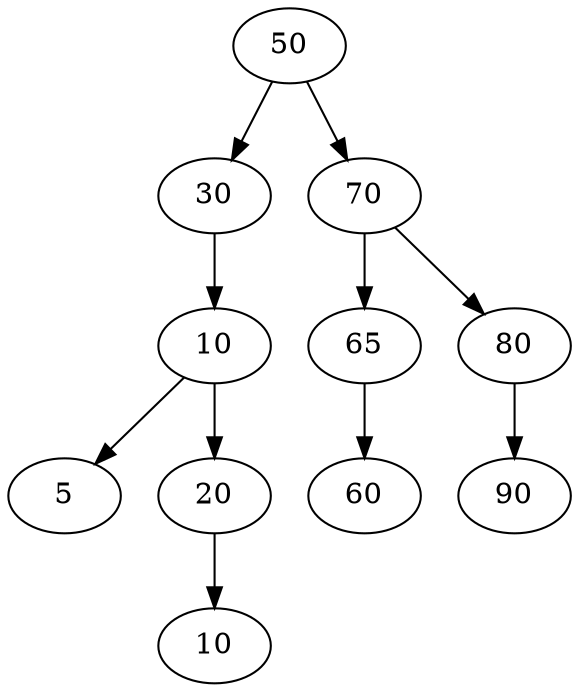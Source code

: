 digraph G {
    node_64 [label="50"];
    node_64 -> node_160;
    node_160 [label="30"];
    node_160 -> node_208;
    node_208 [label="10"];
    node_208 -> node_400;
    node_400 [label="5"];
    node_208 -> node_352;
    node_352 [label="20"];
    node_352 -> node_448;
    node_448 [label="10"];
    node_64 -> node_112;
    node_112 [label="70"];
    node_112 -> node_256;
    node_256 [label="65"];
    node_256 -> node_496;
    node_496 [label="60"];
    node_112 -> node_304;
    node_304 [label="80"];
    node_304 -> node_544;
    node_544 [label="90"];
}
